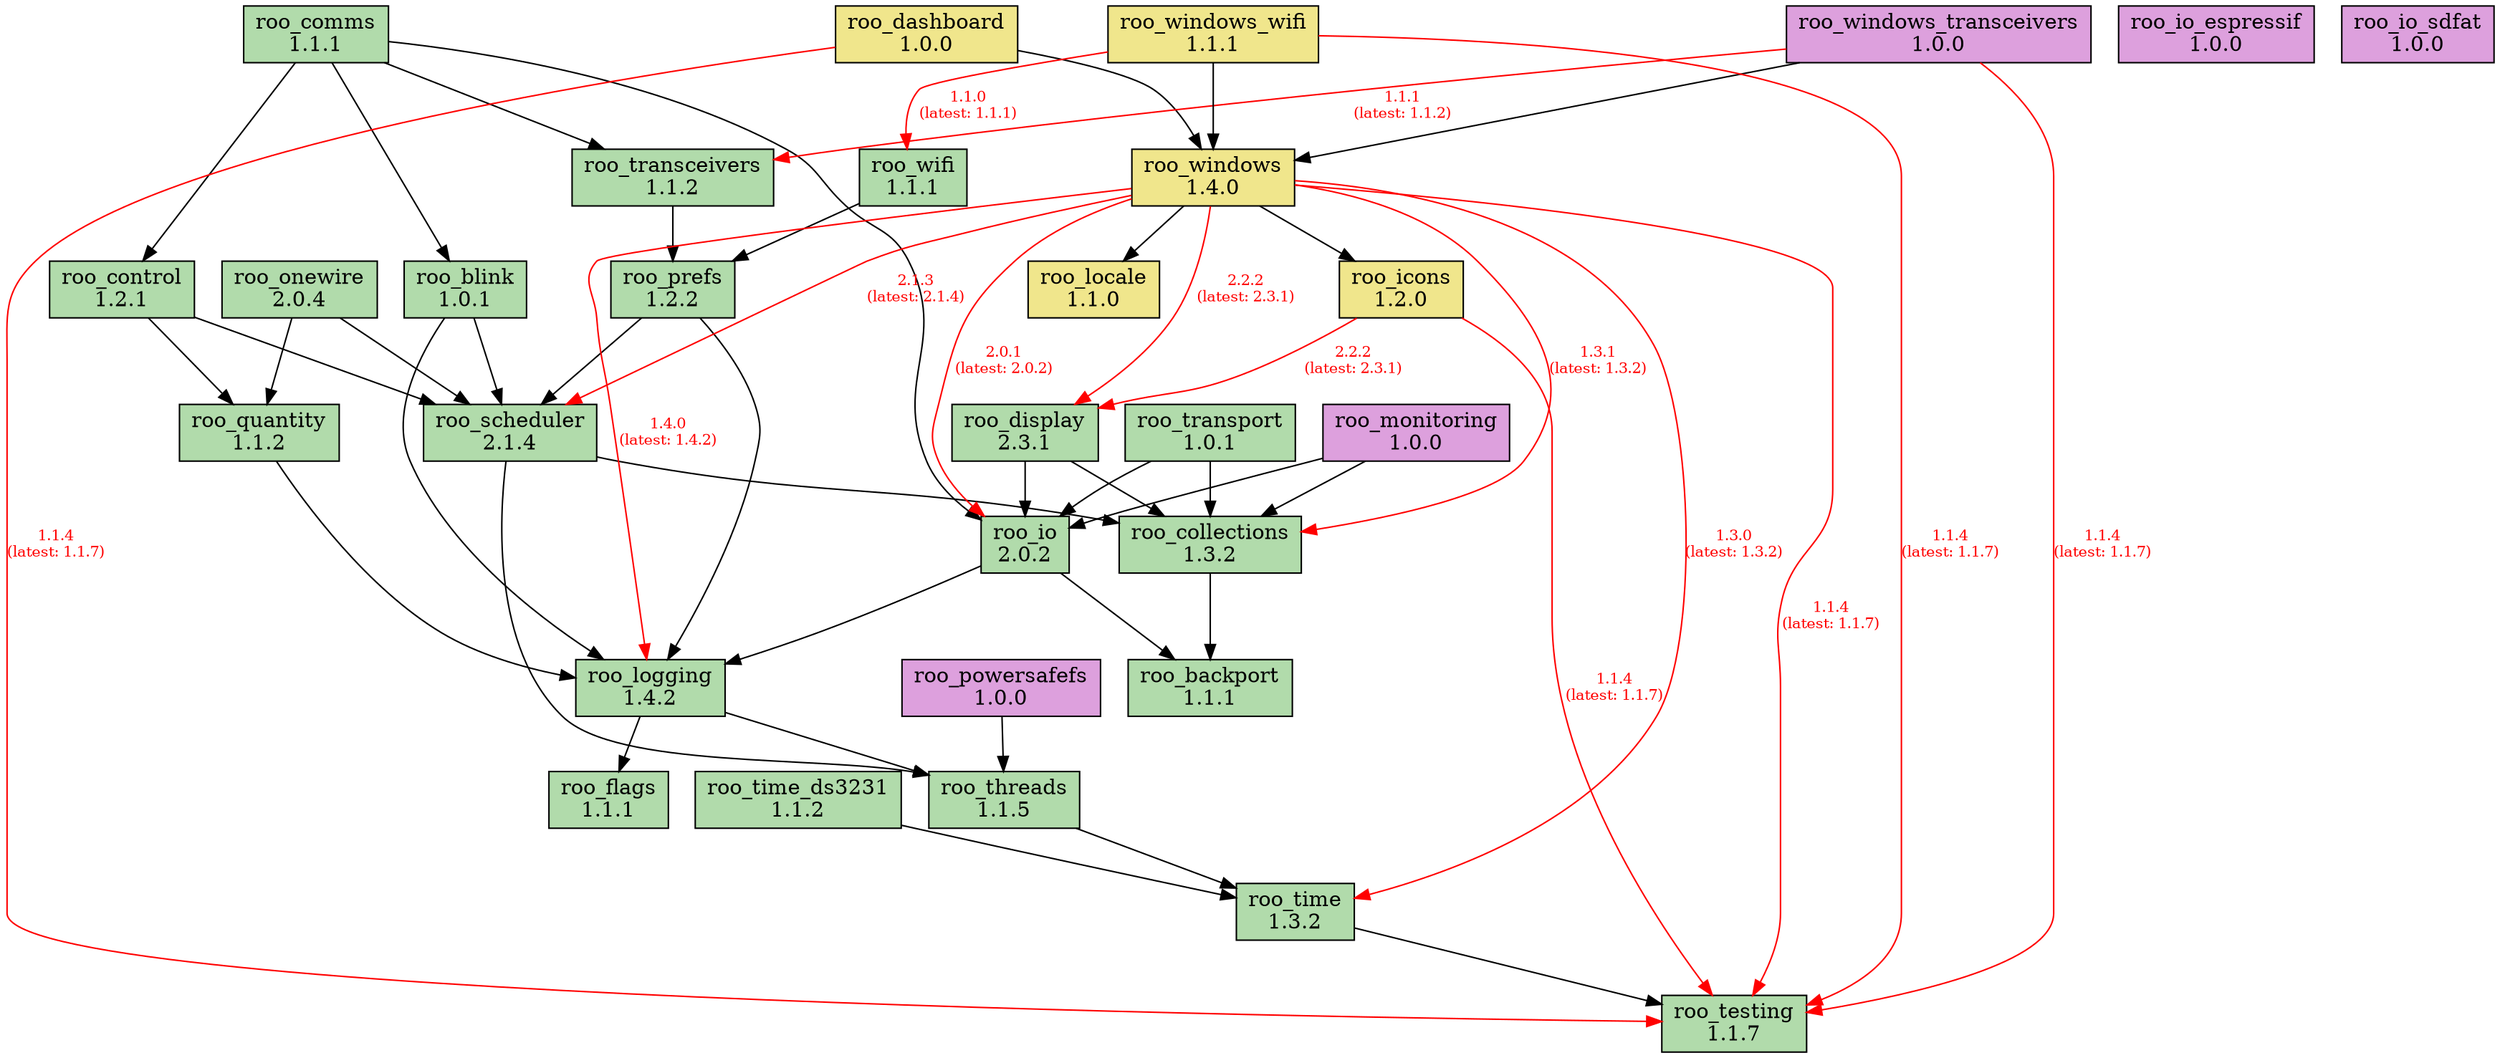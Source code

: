 digraph dependencies {
    rankdir=TB;
    node [shape=box, style=filled];
    edge [fontsize=10];

    // Modules
    "roo_backport" [label="roo_backport\n1.1.1", fillcolor="#b1dbab"];
    "roo_blink" [label="roo_blink\n1.0.1", fillcolor="#b1dbab"];
    "roo_collections" [label="roo_collections\n1.3.2", fillcolor="#b1dbab"];
    "roo_comms" [label="roo_comms\n1.1.1", fillcolor="#b1dbab"];
    "roo_control" [label="roo_control\n1.2.1", fillcolor="#b1dbab"];
    "roo_dashboard" [label="roo_dashboard\n1.0.0", fillcolor="khaki"];
    "roo_display" [label="roo_display\n2.3.1", fillcolor="#b1dbab"];
    "roo_flags" [label="roo_flags\n1.1.1", fillcolor="#b1dbab"];
    "roo_icons" [label="roo_icons\n1.2.0", fillcolor="khaki"];
    "roo_io" [label="roo_io\n2.0.2", fillcolor="#b1dbab"];
    "roo_io_espressif" [label="roo_io_espressif\n1.0.0", fillcolor="plum"];
    "roo_io_sdfat" [label="roo_io_sdfat\n1.0.0", fillcolor="plum"];
    "roo_locale" [label="roo_locale\n1.1.0", fillcolor="khaki"];
    "roo_logging" [label="roo_logging\n1.4.2", fillcolor="#b1dbab"];
    "roo_monitoring" [label="roo_monitoring\n1.0.0", fillcolor="plum"];
    "roo_onewire" [label="roo_onewire\n2.0.4", fillcolor="#b1dbab"];
    "roo_powersafefs" [label="roo_powersafefs\n1.0.0", fillcolor="plum"];
    "roo_prefs" [label="roo_prefs\n1.2.2", fillcolor="#b1dbab"];
    "roo_quantity" [label="roo_quantity\n1.1.2", fillcolor="#b1dbab"];
    "roo_scheduler" [label="roo_scheduler\n2.1.4", fillcolor="#b1dbab"];
    "roo_testing" [label="roo_testing\n1.1.7", fillcolor="#b1dbab"];
    "roo_threads" [label="roo_threads\n1.1.5", fillcolor="#b1dbab"];
    "roo_time" [label="roo_time\n1.3.2", fillcolor="#b1dbab"];
    "roo_time_ds3231" [label="roo_time_ds3231\n1.1.2", fillcolor="#b1dbab"];
    "roo_transceivers" [label="roo_transceivers\n1.1.2", fillcolor="#b1dbab"];
    "roo_transport" [label="roo_transport\n1.0.1", fillcolor="#b1dbab"];
    "roo_wifi" [label="roo_wifi\n1.1.1", fillcolor="#b1dbab"];
    "roo_windows" [label="roo_windows\n1.4.0", fillcolor="khaki"];
    "roo_windows_transceivers" [label="roo_windows_transceivers\n1.0.0", fillcolor="plum"];
    "roo_windows_wifi" [label="roo_windows_wifi\n1.1.1", fillcolor="khaki"];

    // Dependencies
    "roo_blink" -> "roo_logging";
    "roo_blink" -> "roo_scheduler";
    "roo_collections" -> "roo_backport";
    "roo_comms" -> "roo_blink";
    "roo_comms" -> "roo_control";
    "roo_comms" -> "roo_io";
    "roo_comms" -> "roo_transceivers";
    "roo_control" -> "roo_quantity";
    "roo_control" -> "roo_scheduler";
    "roo_dashboard" -> "roo_testing" [color=red, fontcolor=red, label="1.1.4\n(latest: 1.1.7)"];
    "roo_dashboard" -> "roo_windows";
    "roo_display" -> "roo_collections";
    "roo_display" -> "roo_io";
    "roo_icons" -> "roo_testing" [color=red, fontcolor=red, label="1.1.4\n(latest: 1.1.7)"];
    "roo_icons" -> "roo_display" [color=red, fontcolor=red, label="2.2.2\n(latest: 2.3.1)"];
    "roo_io" -> "roo_backport";
    "roo_io" -> "roo_logging";
    "roo_logging" -> "roo_flags";
    "roo_logging" -> "roo_threads";
    "roo_monitoring" -> "roo_collections";
    "roo_monitoring" -> "roo_io";
    "roo_onewire" -> "roo_scheduler";
    "roo_onewire" -> "roo_quantity";
    "roo_powersafefs" -> "roo_threads";
    "roo_prefs" -> "roo_logging";
    "roo_prefs" -> "roo_scheduler";
    "roo_quantity" -> "roo_logging";
    "roo_scheduler" -> "roo_collections";
    "roo_scheduler" -> "roo_threads";
    "roo_threads" -> "roo_time";
    "roo_time" -> "roo_testing";
    "roo_time_ds3231" -> "roo_time";
    "roo_transceivers" -> "roo_prefs";
    "roo_transport" -> "roo_collections";
    "roo_transport" -> "roo_io";
    "roo_wifi" -> "roo_prefs";
    "roo_windows" -> "roo_testing" [color=red, fontcolor=red, label="1.1.4\n(latest: 1.1.7)"];
    "roo_windows" -> "roo_collections" [color=red, fontcolor=red, label="1.3.1\n(latest: 1.3.2)"];
    "roo_windows" -> "roo_display" [color=red, fontcolor=red, label="2.2.2\n(latest: 2.3.1)"];
    "roo_windows" -> "roo_locale";
    "roo_windows" -> "roo_logging" [color=red, fontcolor=red, label="1.4.0\n(latest: 1.4.2)"];
    "roo_windows" -> "roo_icons";
    "roo_windows" -> "roo_io" [color=red, fontcolor=red, label="2.0.1\n(latest: 2.0.2)"];
    "roo_windows" -> "roo_scheduler" [color=red, fontcolor=red, label="2.1.3\n(latest: 2.1.4)"];
    "roo_windows" -> "roo_time" [color=red, fontcolor=red, label="1.3.0\n(latest: 1.3.2)"];
    "roo_windows_transceivers" -> "roo_testing" [color=red, fontcolor=red, label="1.1.4\n(latest: 1.1.7)"];
    "roo_windows_transceivers" -> "roo_transceivers" [color=red, fontcolor=red, label="1.1.1\n(latest: 1.1.2)"];
    "roo_windows_transceivers" -> "roo_windows";
    "roo_windows_wifi" -> "roo_testing" [color=red, fontcolor=red, label="1.1.4\n(latest: 1.1.7)"];
    "roo_windows_wifi" -> "roo_wifi" [color=red, fontcolor=red, label="1.1.0\n(latest: 1.1.1)"];
    "roo_windows_wifi" -> "roo_windows";
}
